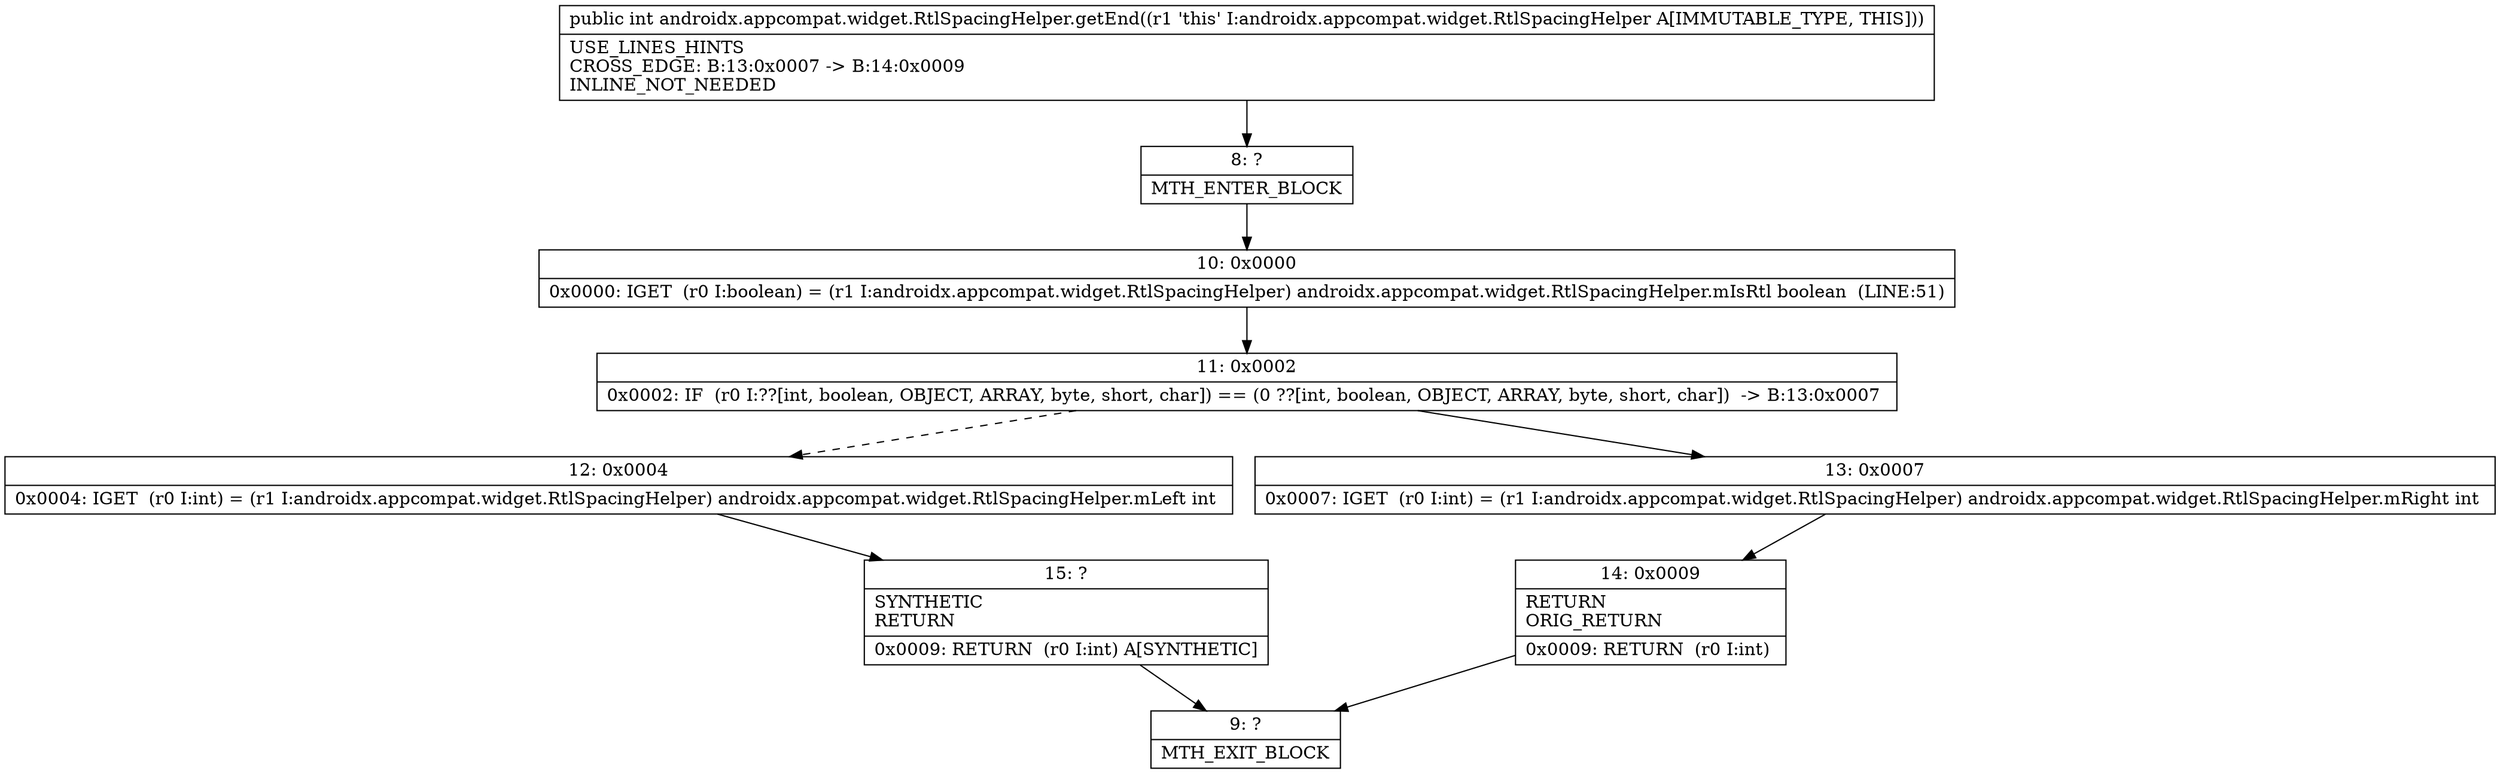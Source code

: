 digraph "CFG forandroidx.appcompat.widget.RtlSpacingHelper.getEnd()I" {
Node_8 [shape=record,label="{8\:\ ?|MTH_ENTER_BLOCK\l}"];
Node_10 [shape=record,label="{10\:\ 0x0000|0x0000: IGET  (r0 I:boolean) = (r1 I:androidx.appcompat.widget.RtlSpacingHelper) androidx.appcompat.widget.RtlSpacingHelper.mIsRtl boolean  (LINE:51)\l}"];
Node_11 [shape=record,label="{11\:\ 0x0002|0x0002: IF  (r0 I:??[int, boolean, OBJECT, ARRAY, byte, short, char]) == (0 ??[int, boolean, OBJECT, ARRAY, byte, short, char])  \-\> B:13:0x0007 \l}"];
Node_12 [shape=record,label="{12\:\ 0x0004|0x0004: IGET  (r0 I:int) = (r1 I:androidx.appcompat.widget.RtlSpacingHelper) androidx.appcompat.widget.RtlSpacingHelper.mLeft int \l}"];
Node_15 [shape=record,label="{15\:\ ?|SYNTHETIC\lRETURN\l|0x0009: RETURN  (r0 I:int) A[SYNTHETIC]\l}"];
Node_9 [shape=record,label="{9\:\ ?|MTH_EXIT_BLOCK\l}"];
Node_13 [shape=record,label="{13\:\ 0x0007|0x0007: IGET  (r0 I:int) = (r1 I:androidx.appcompat.widget.RtlSpacingHelper) androidx.appcompat.widget.RtlSpacingHelper.mRight int \l}"];
Node_14 [shape=record,label="{14\:\ 0x0009|RETURN\lORIG_RETURN\l|0x0009: RETURN  (r0 I:int) \l}"];
MethodNode[shape=record,label="{public int androidx.appcompat.widget.RtlSpacingHelper.getEnd((r1 'this' I:androidx.appcompat.widget.RtlSpacingHelper A[IMMUTABLE_TYPE, THIS]))  | USE_LINES_HINTS\lCROSS_EDGE: B:13:0x0007 \-\> B:14:0x0009\lINLINE_NOT_NEEDED\l}"];
MethodNode -> Node_8;Node_8 -> Node_10;
Node_10 -> Node_11;
Node_11 -> Node_12[style=dashed];
Node_11 -> Node_13;
Node_12 -> Node_15;
Node_15 -> Node_9;
Node_13 -> Node_14;
Node_14 -> Node_9;
}

